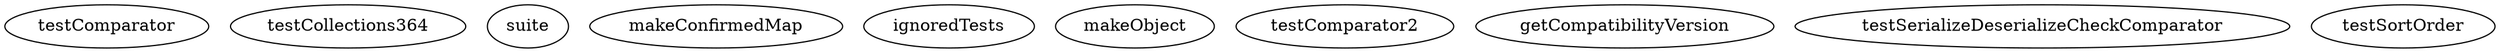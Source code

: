digraph G {
testComparator;
testCollections364;
suite;
makeConfirmedMap;
ignoredTests;
makeObject;
testComparator2;
getCompatibilityVersion;
testSerializeDeserializeCheckComparator;
testSortOrder;
}